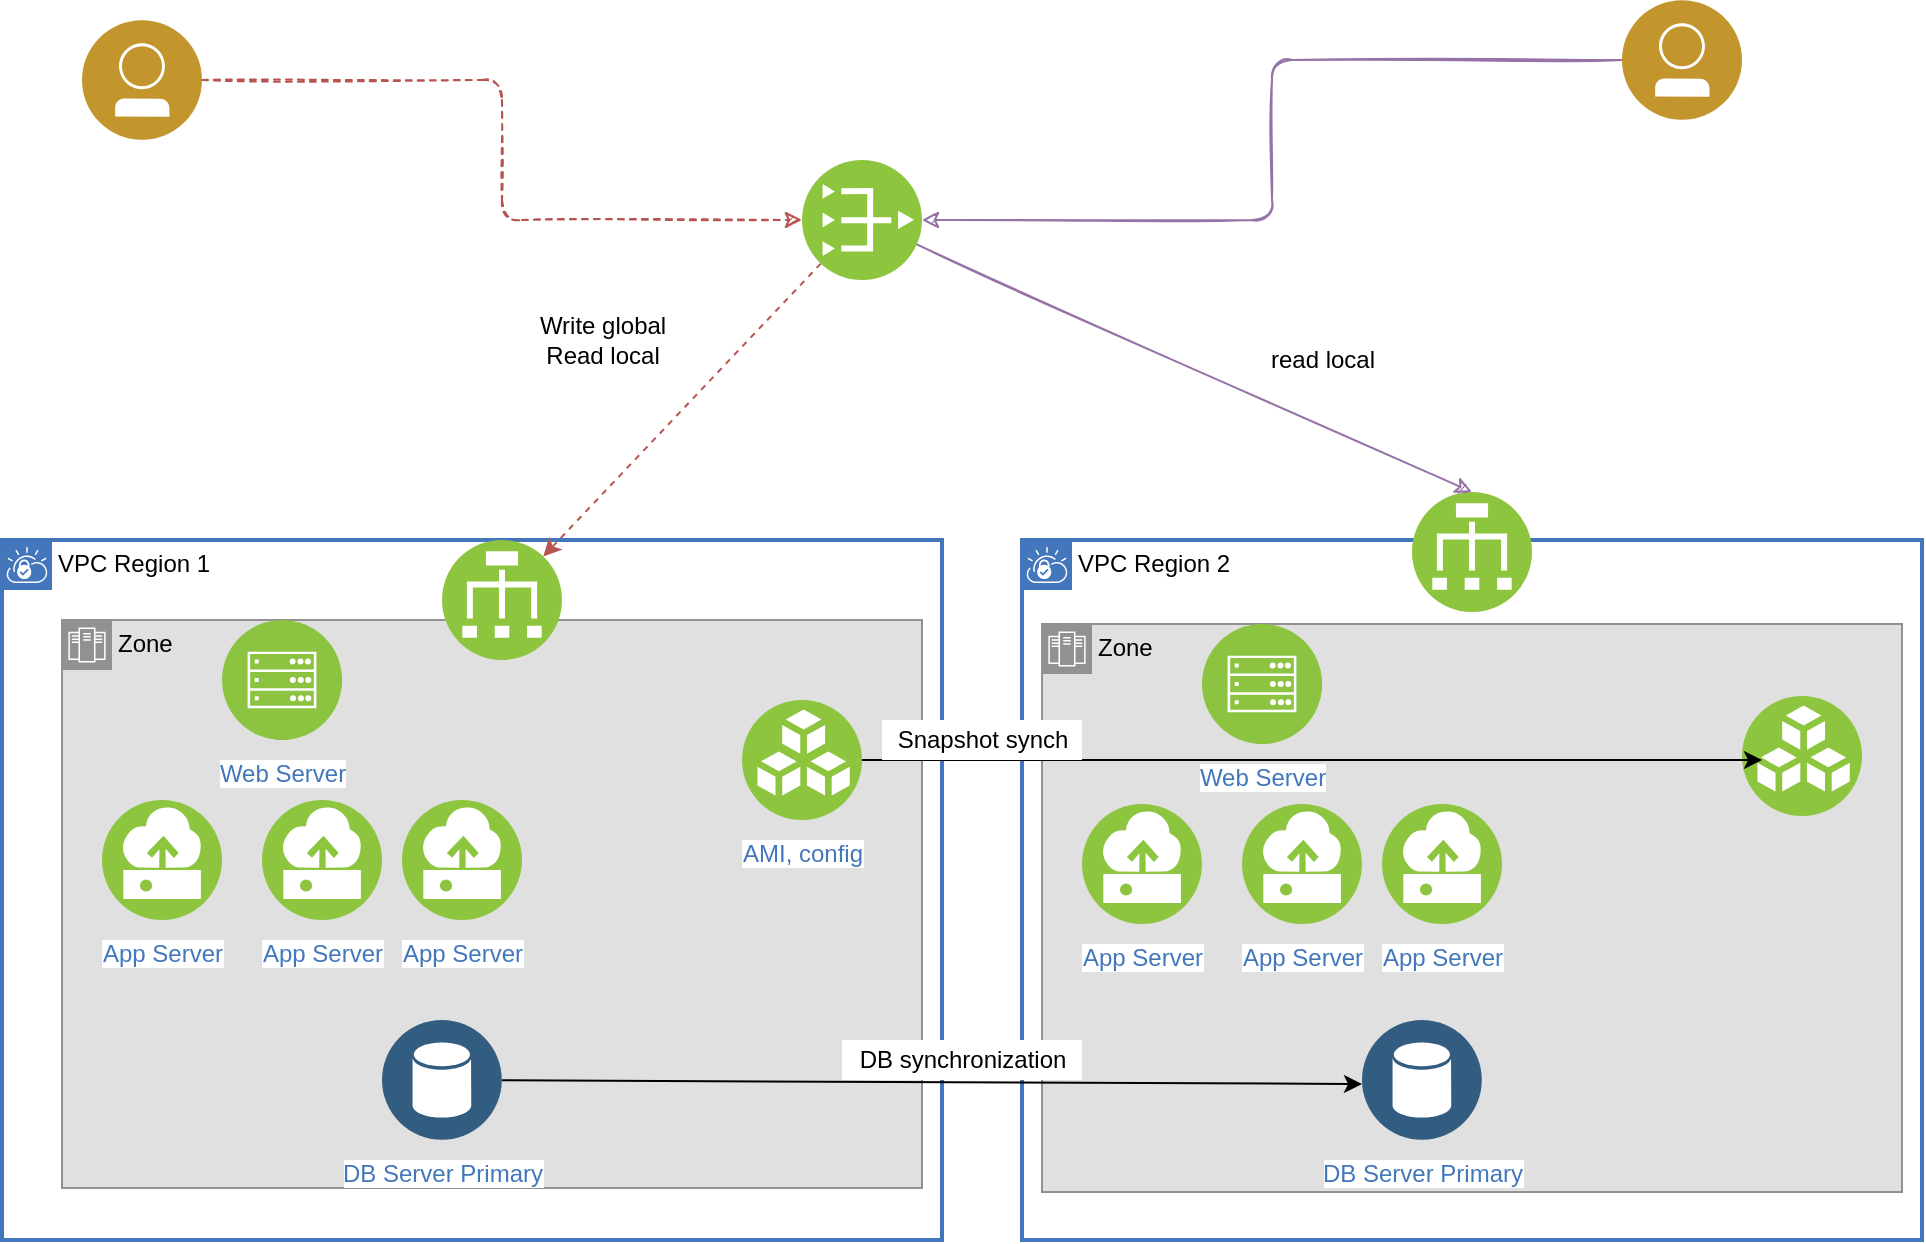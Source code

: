 <mxfile>
    <diagram id="UjFkGyXEIHtqhxbdto_b" name="Page-1">
        <mxGraphModel dx="1446" dy="566" grid="1" gridSize="10" guides="1" tooltips="1" connect="1" arrows="1" fold="1" page="1" pageScale="1" pageWidth="850" pageHeight="1100" math="0" shadow="0">
            <root>
                <mxCell id="0"/>
                <mxCell id="1" parent="0"/>
                <mxCell id="9" value="VPC Region 1" style="shape=mxgraph.ibm.box;prType=vpc;fontStyle=0;verticalAlign=top;align=left;spacingLeft=32;spacingTop=4;fillColor=none;rounded=0;whiteSpace=wrap;html=1;strokeColor=#4376BB;strokeWidth=2;dashed=0;container=1;spacing=-4;collapsible=0;expand=0;recursiveResize=0;" parent="1" vertex="1">
                    <mxGeometry x="90" y="410" width="470" height="350" as="geometry"/>
                </mxCell>
                <mxCell id="10" value="Zone" style="shape=mxgraph.ibm.box;prType=zone;fontStyle=0;verticalAlign=top;align=left;spacingLeft=32;spacingTop=4;fillColor=#E0E0E0;rounded=0;whiteSpace=wrap;html=1;strokeColor=#919191;strokeWidth=1;dashed=0;container=1;spacing=-4;collapsible=0;expand=0;recursiveResize=0;" parent="9" vertex="1">
                    <mxGeometry x="30" y="40" width="430" height="284" as="geometry"/>
                </mxCell>
                <mxCell id="5" value="App Server" style="aspect=fixed;perimeter=ellipsePerimeter;html=1;align=center;shadow=0;dashed=0;fontColor=#4277BB;labelBackgroundColor=#ffffff;fontSize=12;spacingTop=3;image;image=img/lib/ibm/vpc/Instance.svg;" parent="10" vertex="1">
                    <mxGeometry x="20" y="90" width="60" height="60" as="geometry"/>
                </mxCell>
                <mxCell id="23" value="DB Server Primary" style="aspect=fixed;perimeter=ellipsePerimeter;html=1;align=center;shadow=0;dashed=0;fontColor=#4277BB;labelBackgroundColor=#ffffff;fontSize=12;spacingTop=3;image;image=img/lib/ibm/data/data_services.svg;" parent="10" vertex="1">
                    <mxGeometry x="160" y="200" width="60" height="60" as="geometry"/>
                </mxCell>
                <mxCell id="43" value="Web Server" style="aspect=fixed;perimeter=ellipsePerimeter;html=1;align=center;shadow=0;dashed=0;fontColor=#4277BB;labelBackgroundColor=none;fontSize=12;spacingTop=3;image;image=img/lib/ibm/infrastructure/mobile_backend.svg;" vertex="1" parent="10">
                    <mxGeometry x="80" width="60" height="60" as="geometry"/>
                </mxCell>
                <mxCell id="57" value="App Server" style="aspect=fixed;perimeter=ellipsePerimeter;html=1;align=center;shadow=0;dashed=0;fontColor=#4277BB;labelBackgroundColor=#ffffff;fontSize=12;spacingTop=3;image;image=img/lib/ibm/vpc/Instance.svg;" vertex="1" parent="10">
                    <mxGeometry x="170" y="90" width="60" height="60" as="geometry"/>
                </mxCell>
                <mxCell id="56" value="App Server" style="aspect=fixed;perimeter=ellipsePerimeter;html=1;align=center;shadow=0;dashed=0;fontColor=#4277BB;labelBackgroundColor=#ffffff;fontSize=12;spacingTop=3;image;image=img/lib/ibm/vpc/Instance.svg;" vertex="1" parent="10">
                    <mxGeometry x="100" y="90" width="60" height="60" as="geometry"/>
                </mxCell>
                <mxCell id="70" value="AMI, config" style="aspect=fixed;perimeter=ellipsePerimeter;html=1;align=center;shadow=0;dashed=0;fontColor=#4277BB;labelBackgroundColor=#ffffff;fontSize=12;spacingTop=3;image;image=img/lib/ibm/vpc/BlockStorage.svg;sketch=1;" vertex="1" parent="10">
                    <mxGeometry x="340" y="40" width="60" height="60" as="geometry"/>
                </mxCell>
                <mxCell id="2" value="" style="aspect=fixed;perimeter=ellipsePerimeter;html=1;align=center;shadow=0;dashed=0;fontColor=#4277BB;labelBackgroundColor=#ffffff;fontSize=12;spacingTop=3;image;image=img/lib/ibm/vpc/LoadBalancer.svg;" parent="9" vertex="1">
                    <mxGeometry x="220" width="60" height="60" as="geometry"/>
                </mxCell>
                <mxCell id="25" value="VPC Region 2" style="shape=mxgraph.ibm.box;prType=vpc;fontStyle=0;verticalAlign=top;align=left;spacingLeft=32;spacingTop=4;fillColor=none;rounded=0;whiteSpace=wrap;html=1;strokeColor=#4376BB;strokeWidth=2;dashed=0;container=1;spacing=-4;collapsible=0;expand=0;recursiveResize=0;" parent="1" vertex="1">
                    <mxGeometry x="600" y="410" width="450" height="350" as="geometry"/>
                </mxCell>
                <mxCell id="36" value="" style="aspect=fixed;perimeter=ellipsePerimeter;html=1;align=center;shadow=0;dashed=0;fontColor=#4277BB;labelBackgroundColor=#ffffff;fontSize=12;spacingTop=3;image;image=img/lib/ibm/vpc/LoadBalancer.svg;imageBorder=none;sketch=1;" parent="25" vertex="1">
                    <mxGeometry x="195" y="-24" width="60" height="60" as="geometry"/>
                </mxCell>
                <mxCell id="63" value="Zone" style="shape=mxgraph.ibm.box;prType=zone;fontStyle=0;verticalAlign=top;align=left;spacingLeft=32;spacingTop=4;fillColor=#E0E0E0;rounded=0;whiteSpace=wrap;html=1;strokeColor=#919191;strokeWidth=1;dashed=0;container=1;spacing=-4;collapsible=0;expand=0;recursiveResize=0;" vertex="1" parent="25">
                    <mxGeometry x="10" y="42" width="430" height="284" as="geometry"/>
                </mxCell>
                <mxCell id="64" value="App Server" style="aspect=fixed;perimeter=ellipsePerimeter;html=1;align=center;shadow=0;dashed=0;fontColor=#4277BB;labelBackgroundColor=#ffffff;fontSize=12;spacingTop=3;image;image=img/lib/ibm/vpc/Instance.svg;" vertex="1" parent="63">
                    <mxGeometry x="20" y="90" width="60" height="60" as="geometry"/>
                </mxCell>
                <mxCell id="67" value="Web Server" style="aspect=fixed;perimeter=ellipsePerimeter;html=1;align=center;shadow=0;dashed=0;fontColor=#4277BB;labelBackgroundColor=#ffffff;fontSize=12;spacingTop=3;image;image=img/lib/ibm/infrastructure/mobile_backend.svg;" vertex="1" parent="63">
                    <mxGeometry x="80" width="60" height="60" as="geometry"/>
                </mxCell>
                <mxCell id="68" value="App Server" style="aspect=fixed;perimeter=ellipsePerimeter;html=1;align=center;shadow=0;dashed=0;fontColor=#4277BB;labelBackgroundColor=#ffffff;fontSize=12;spacingTop=3;image;image=img/lib/ibm/vpc/Instance.svg;" vertex="1" parent="63">
                    <mxGeometry x="170" y="90" width="60" height="60" as="geometry"/>
                </mxCell>
                <mxCell id="69" value="App Server" style="aspect=fixed;perimeter=ellipsePerimeter;html=1;align=center;shadow=0;dashed=0;fontColor=#4277BB;labelBackgroundColor=#ffffff;fontSize=12;spacingTop=3;image;image=img/lib/ibm/vpc/Instance.svg;" vertex="1" parent="63">
                    <mxGeometry x="100" y="90" width="60" height="60" as="geometry"/>
                </mxCell>
                <mxCell id="71" value="" style="aspect=fixed;perimeter=ellipsePerimeter;html=1;align=center;shadow=0;dashed=0;fontColor=#4277BB;labelBackgroundColor=#ffffff;fontSize=12;spacingTop=3;image;image=img/lib/ibm/vpc/BlockStorage.svg;sketch=1;" vertex="1" parent="63">
                    <mxGeometry x="350" y="36" width="60" height="60" as="geometry"/>
                </mxCell>
                <mxCell id="72" value="DB Server Primary" style="aspect=fixed;perimeter=ellipsePerimeter;html=1;align=center;shadow=0;dashed=0;fontColor=#4277BB;labelBackgroundColor=#ffffff;fontSize=12;spacingTop=3;image;image=img/lib/ibm/data/data_services.svg;" vertex="1" parent="63">
                    <mxGeometry x="160" y="198" width="60" height="60" as="geometry"/>
                </mxCell>
                <mxCell id="35" style="edgeStyle=none;html=1;fillColor=#f8cecc;strokeColor=#b85450;dashed=1;" parent="1" source="34" target="2" edge="1">
                    <mxGeometry relative="1" as="geometry"/>
                </mxCell>
                <mxCell id="58" style="sketch=1;html=1;entryX=0.5;entryY=0;entryDx=0;entryDy=0;fillColor=#e1d5e7;strokeColor=#9673a6;" edge="1" parent="1" source="34" target="36">
                    <mxGeometry relative="1" as="geometry"/>
                </mxCell>
                <mxCell id="34" value="" style="aspect=fixed;perimeter=ellipsePerimeter;html=1;align=center;shadow=0;dashed=0;fontColor=#4277BB;labelBackgroundColor=#ffffff;fontSize=12;spacingTop=3;image;image=img/lib/ibm/vpc/PublicGateway.svg;" parent="1" vertex="1">
                    <mxGeometry x="490" y="220" width="60" height="60" as="geometry"/>
                </mxCell>
                <mxCell id="48" style="edgeStyle=none;html=1;exitX=1;exitY=0.5;exitDx=0;exitDy=0;" edge="1" parent="1" source="70">
                    <mxGeometry relative="1" as="geometry">
                        <mxPoint x="530.0" y="510.101" as="sourcePoint"/>
                        <mxPoint x="970" y="520" as="targetPoint"/>
                    </mxGeometry>
                </mxCell>
                <mxCell id="51" style="edgeStyle=none;html=1;entryX=0;entryY=0.5;entryDx=0;entryDy=0;" edge="1" parent="1" source="23">
                    <mxGeometry relative="1" as="geometry">
                        <mxPoint x="770.0" y="682" as="targetPoint"/>
                    </mxGeometry>
                </mxCell>
                <mxCell id="54" style="edgeStyle=orthogonalEdgeStyle;html=1;entryX=0;entryY=0.5;entryDx=0;entryDy=0;sketch=1;fillColor=#f8cecc;strokeColor=#b85450;dashed=1;" edge="1" parent="1" source="52" target="34">
                    <mxGeometry relative="1" as="geometry"/>
                </mxCell>
                <mxCell id="52" value="" style="aspect=fixed;perimeter=ellipsePerimeter;html=1;align=center;shadow=0;dashed=0;fontColor=#4277BB;labelBackgroundColor=#ffffff;fontSize=12;spacingTop=3;image;image=img/lib/ibm/users/user.svg;sketch=1;" vertex="1" parent="1">
                    <mxGeometry x="130" y="150" width="60" height="60" as="geometry"/>
                </mxCell>
                <mxCell id="55" style="edgeStyle=orthogonalEdgeStyle;sketch=1;html=1;entryX=1;entryY=0.5;entryDx=0;entryDy=0;fillColor=#e1d5e7;strokeColor=#9673a6;" edge="1" parent="1" source="53" target="34">
                    <mxGeometry relative="1" as="geometry"/>
                </mxCell>
                <mxCell id="53" value="" style="aspect=fixed;perimeter=ellipsePerimeter;html=1;align=center;shadow=0;dashed=0;fontColor=#4277BB;labelBackgroundColor=#ffffff;fontSize=12;spacingTop=3;image;image=img/lib/ibm/users/user.svg;sketch=1;" vertex="1" parent="1">
                    <mxGeometry x="900" y="140" width="60" height="60" as="geometry"/>
                </mxCell>
                <mxCell id="59" value="read local" style="text;html=1;align=center;verticalAlign=middle;resizable=0;points=[];autosize=1;strokeColor=none;fillColor=none;" vertex="1" parent="1">
                    <mxGeometry x="715" y="310" width="70" height="20" as="geometry"/>
                </mxCell>
                <mxCell id="60" value="Write global&lt;br&gt;Read local" style="text;html=1;align=center;verticalAlign=middle;resizable=0;points=[];autosize=1;strokeColor=none;fillColor=none;" vertex="1" parent="1">
                    <mxGeometry x="350" y="295" width="80" height="30" as="geometry"/>
                </mxCell>
                <mxCell id="73" value="DB synchronization" style="text;html=1;align=center;verticalAlign=middle;resizable=0;points=[];autosize=1;fillColor=default;" vertex="1" parent="1">
                    <mxGeometry x="510" y="660" width="120" height="20" as="geometry"/>
                </mxCell>
                <mxCell id="74" value="Snapshot synch" style="text;html=1;align=center;verticalAlign=middle;resizable=0;points=[];autosize=1;fillColor=default;" vertex="1" parent="1">
                    <mxGeometry x="530" y="500" width="100" height="20" as="geometry"/>
                </mxCell>
            </root>
        </mxGraphModel>
    </diagram>
</mxfile>